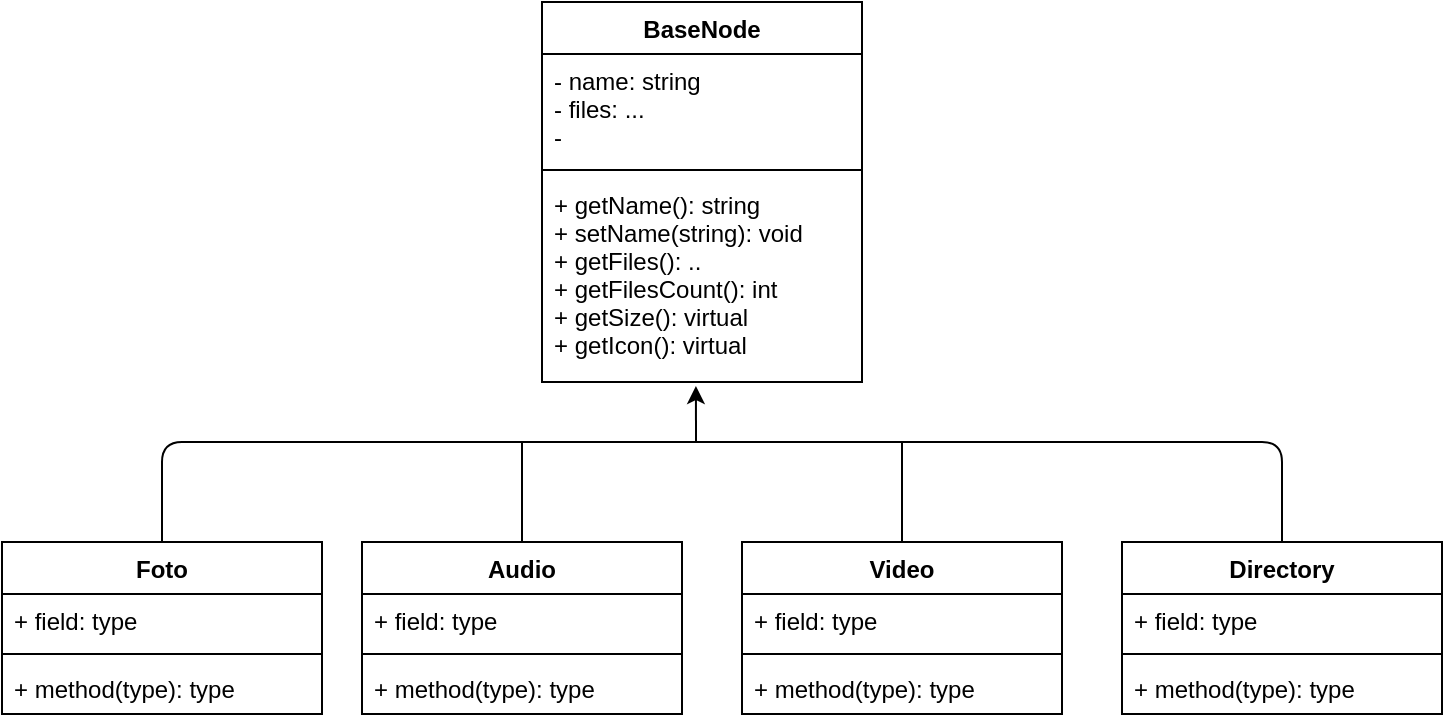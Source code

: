 <mxfile version="13.9.9" type="device"><diagram id="dRz0myz2EQeKwoj30bzt" name="Pagina-1"><mxGraphModel dx="1422" dy="822" grid="1" gridSize="10" guides="1" tooltips="1" connect="1" arrows="1" fold="1" page="1" pageScale="1" pageWidth="1200" pageHeight="1600" math="0" shadow="0"><root><mxCell id="0"/><mxCell id="1" parent="0"/><mxCell id="KUXzxKnDTK1IT1pOdtC2-1" value="BaseNode" style="swimlane;fontStyle=1;align=center;verticalAlign=top;childLayout=stackLayout;horizontal=1;startSize=26;horizontalStack=0;resizeParent=1;resizeParentMax=0;resizeLast=0;collapsible=1;marginBottom=0;" vertex="1" parent="1"><mxGeometry x="640" y="160" width="160" height="190" as="geometry"/></mxCell><mxCell id="KUXzxKnDTK1IT1pOdtC2-2" value="- name: string&#10;- files: ...&#10;- " style="text;strokeColor=none;fillColor=none;align=left;verticalAlign=top;spacingLeft=4;spacingRight=4;overflow=hidden;rotatable=0;points=[[0,0.5],[1,0.5]];portConstraint=eastwest;" vertex="1" parent="KUXzxKnDTK1IT1pOdtC2-1"><mxGeometry y="26" width="160" height="54" as="geometry"/></mxCell><mxCell id="KUXzxKnDTK1IT1pOdtC2-3" value="" style="line;strokeWidth=1;fillColor=none;align=left;verticalAlign=middle;spacingTop=-1;spacingLeft=3;spacingRight=3;rotatable=0;labelPosition=right;points=[];portConstraint=eastwest;" vertex="1" parent="KUXzxKnDTK1IT1pOdtC2-1"><mxGeometry y="80" width="160" height="8" as="geometry"/></mxCell><mxCell id="KUXzxKnDTK1IT1pOdtC2-4" value="+ getName(): string&#10;+ setName(string): void&#10;+ getFiles(): ..&#10;+ getFilesCount(): int&#10;+ getSize(): virtual&#10;+ getIcon(): virtual&#10;" style="text;strokeColor=none;fillColor=none;align=left;verticalAlign=top;spacingLeft=4;spacingRight=4;overflow=hidden;rotatable=0;points=[[0,0.5],[1,0.5]];portConstraint=eastwest;" vertex="1" parent="KUXzxKnDTK1IT1pOdtC2-1"><mxGeometry y="88" width="160" height="102" as="geometry"/></mxCell><mxCell id="KUXzxKnDTK1IT1pOdtC2-5" value="Foto" style="swimlane;fontStyle=1;align=center;verticalAlign=top;childLayout=stackLayout;horizontal=1;startSize=26;horizontalStack=0;resizeParent=1;resizeParentMax=0;resizeLast=0;collapsible=1;marginBottom=0;" vertex="1" parent="1"><mxGeometry x="370" y="430" width="160" height="86" as="geometry"/></mxCell><mxCell id="KUXzxKnDTK1IT1pOdtC2-6" value="+ field: type" style="text;strokeColor=none;fillColor=none;align=left;verticalAlign=top;spacingLeft=4;spacingRight=4;overflow=hidden;rotatable=0;points=[[0,0.5],[1,0.5]];portConstraint=eastwest;" vertex="1" parent="KUXzxKnDTK1IT1pOdtC2-5"><mxGeometry y="26" width="160" height="26" as="geometry"/></mxCell><mxCell id="KUXzxKnDTK1IT1pOdtC2-7" value="" style="line;strokeWidth=1;fillColor=none;align=left;verticalAlign=middle;spacingTop=-1;spacingLeft=3;spacingRight=3;rotatable=0;labelPosition=right;points=[];portConstraint=eastwest;" vertex="1" parent="KUXzxKnDTK1IT1pOdtC2-5"><mxGeometry y="52" width="160" height="8" as="geometry"/></mxCell><mxCell id="KUXzxKnDTK1IT1pOdtC2-8" value="+ method(type): type" style="text;strokeColor=none;fillColor=none;align=left;verticalAlign=top;spacingLeft=4;spacingRight=4;overflow=hidden;rotatable=0;points=[[0,0.5],[1,0.5]];portConstraint=eastwest;" vertex="1" parent="KUXzxKnDTK1IT1pOdtC2-5"><mxGeometry y="60" width="160" height="26" as="geometry"/></mxCell><mxCell id="KUXzxKnDTK1IT1pOdtC2-9" value="Audio" style="swimlane;fontStyle=1;align=center;verticalAlign=top;childLayout=stackLayout;horizontal=1;startSize=26;horizontalStack=0;resizeParent=1;resizeParentMax=0;resizeLast=0;collapsible=1;marginBottom=0;" vertex="1" parent="1"><mxGeometry x="550" y="430" width="160" height="86" as="geometry"/></mxCell><mxCell id="KUXzxKnDTK1IT1pOdtC2-10" value="+ field: type" style="text;strokeColor=none;fillColor=none;align=left;verticalAlign=top;spacingLeft=4;spacingRight=4;overflow=hidden;rotatable=0;points=[[0,0.5],[1,0.5]];portConstraint=eastwest;" vertex="1" parent="KUXzxKnDTK1IT1pOdtC2-9"><mxGeometry y="26" width="160" height="26" as="geometry"/></mxCell><mxCell id="KUXzxKnDTK1IT1pOdtC2-11" value="" style="line;strokeWidth=1;fillColor=none;align=left;verticalAlign=middle;spacingTop=-1;spacingLeft=3;spacingRight=3;rotatable=0;labelPosition=right;points=[];portConstraint=eastwest;" vertex="1" parent="KUXzxKnDTK1IT1pOdtC2-9"><mxGeometry y="52" width="160" height="8" as="geometry"/></mxCell><mxCell id="KUXzxKnDTK1IT1pOdtC2-12" value="+ method(type): type" style="text;strokeColor=none;fillColor=none;align=left;verticalAlign=top;spacingLeft=4;spacingRight=4;overflow=hidden;rotatable=0;points=[[0,0.5],[1,0.5]];portConstraint=eastwest;" vertex="1" parent="KUXzxKnDTK1IT1pOdtC2-9"><mxGeometry y="60" width="160" height="26" as="geometry"/></mxCell><mxCell id="KUXzxKnDTK1IT1pOdtC2-13" value="Video" style="swimlane;fontStyle=1;align=center;verticalAlign=top;childLayout=stackLayout;horizontal=1;startSize=26;horizontalStack=0;resizeParent=1;resizeParentMax=0;resizeLast=0;collapsible=1;marginBottom=0;" vertex="1" parent="1"><mxGeometry x="740" y="430" width="160" height="86" as="geometry"/></mxCell><mxCell id="KUXzxKnDTK1IT1pOdtC2-14" value="+ field: type" style="text;strokeColor=none;fillColor=none;align=left;verticalAlign=top;spacingLeft=4;spacingRight=4;overflow=hidden;rotatable=0;points=[[0,0.5],[1,0.5]];portConstraint=eastwest;" vertex="1" parent="KUXzxKnDTK1IT1pOdtC2-13"><mxGeometry y="26" width="160" height="26" as="geometry"/></mxCell><mxCell id="KUXzxKnDTK1IT1pOdtC2-15" value="" style="line;strokeWidth=1;fillColor=none;align=left;verticalAlign=middle;spacingTop=-1;spacingLeft=3;spacingRight=3;rotatable=0;labelPosition=right;points=[];portConstraint=eastwest;" vertex="1" parent="KUXzxKnDTK1IT1pOdtC2-13"><mxGeometry y="52" width="160" height="8" as="geometry"/></mxCell><mxCell id="KUXzxKnDTK1IT1pOdtC2-16" value="+ method(type): type" style="text;strokeColor=none;fillColor=none;align=left;verticalAlign=top;spacingLeft=4;spacingRight=4;overflow=hidden;rotatable=0;points=[[0,0.5],[1,0.5]];portConstraint=eastwest;" vertex="1" parent="KUXzxKnDTK1IT1pOdtC2-13"><mxGeometry y="60" width="160" height="26" as="geometry"/></mxCell><mxCell id="KUXzxKnDTK1IT1pOdtC2-17" value="Directory" style="swimlane;fontStyle=1;align=center;verticalAlign=top;childLayout=stackLayout;horizontal=1;startSize=26;horizontalStack=0;resizeParent=1;resizeParentMax=0;resizeLast=0;collapsible=1;marginBottom=0;" vertex="1" parent="1"><mxGeometry x="930" y="430" width="160" height="86" as="geometry"/></mxCell><mxCell id="KUXzxKnDTK1IT1pOdtC2-18" value="+ field: type" style="text;strokeColor=none;fillColor=none;align=left;verticalAlign=top;spacingLeft=4;spacingRight=4;overflow=hidden;rotatable=0;points=[[0,0.5],[1,0.5]];portConstraint=eastwest;" vertex="1" parent="KUXzxKnDTK1IT1pOdtC2-17"><mxGeometry y="26" width="160" height="26" as="geometry"/></mxCell><mxCell id="KUXzxKnDTK1IT1pOdtC2-19" value="" style="line;strokeWidth=1;fillColor=none;align=left;verticalAlign=middle;spacingTop=-1;spacingLeft=3;spacingRight=3;rotatable=0;labelPosition=right;points=[];portConstraint=eastwest;" vertex="1" parent="KUXzxKnDTK1IT1pOdtC2-17"><mxGeometry y="52" width="160" height="8" as="geometry"/></mxCell><mxCell id="KUXzxKnDTK1IT1pOdtC2-20" value="+ method(type): type" style="text;strokeColor=none;fillColor=none;align=left;verticalAlign=top;spacingLeft=4;spacingRight=4;overflow=hidden;rotatable=0;points=[[0,0.5],[1,0.5]];portConstraint=eastwest;" vertex="1" parent="KUXzxKnDTK1IT1pOdtC2-17"><mxGeometry y="60" width="160" height="26" as="geometry"/></mxCell><mxCell id="KUXzxKnDTK1IT1pOdtC2-21" value="" style="endArrow=classic;html=1;entryX=0.481;entryY=1.02;entryDx=0;entryDy=0;entryPerimeter=0;" edge="1" parent="1" target="KUXzxKnDTK1IT1pOdtC2-4"><mxGeometry width="50" height="50" relative="1" as="geometry"><mxPoint x="717" y="380" as="sourcePoint"/><mxPoint x="390" y="300" as="targetPoint"/></mxGeometry></mxCell><mxCell id="KUXzxKnDTK1IT1pOdtC2-22" value="" style="endArrow=none;html=1;entryX=0.5;entryY=0;entryDx=0;entryDy=0;exitX=0.5;exitY=0;exitDx=0;exitDy=0;" edge="1" parent="1" source="KUXzxKnDTK1IT1pOdtC2-5" target="KUXzxKnDTK1IT1pOdtC2-17"><mxGeometry width="50" height="50" relative="1" as="geometry"><mxPoint x="160" y="330" as="sourcePoint"/><mxPoint x="210" y="280" as="targetPoint"/><Array as="points"><mxPoint x="450" y="380"/><mxPoint x="1010" y="380"/></Array></mxGeometry></mxCell><mxCell id="KUXzxKnDTK1IT1pOdtC2-23" value="" style="endArrow=none;startArrow=none;html=1;exitX=0.5;exitY=0;exitDx=0;exitDy=0;startFill=0;endFill=0;" edge="1" parent="1" source="KUXzxKnDTK1IT1pOdtC2-9"><mxGeometry width="50" height="50" relative="1" as="geometry"><mxPoint x="260" y="370" as="sourcePoint"/><mxPoint x="630" y="380" as="targetPoint"/></mxGeometry></mxCell><mxCell id="KUXzxKnDTK1IT1pOdtC2-24" value="" style="endArrow=none;html=1;entryX=0.5;entryY=0;entryDx=0;entryDy=0;" edge="1" parent="1" target="KUXzxKnDTK1IT1pOdtC2-13"><mxGeometry width="50" height="50" relative="1" as="geometry"><mxPoint x="820" y="380" as="sourcePoint"/><mxPoint x="240" y="270" as="targetPoint"/></mxGeometry></mxCell></root></mxGraphModel></diagram></mxfile>